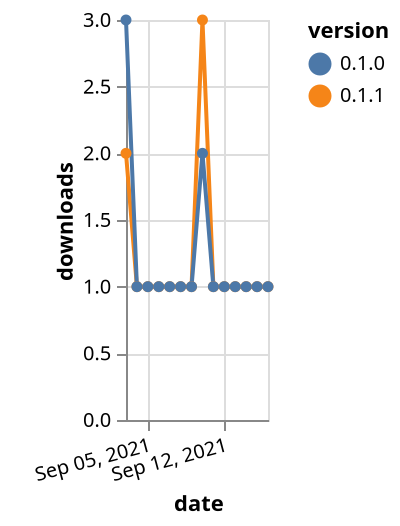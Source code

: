{"$schema": "https://vega.github.io/schema/vega-lite/v5.json", "description": "A simple bar chart with embedded data.", "data": {"values": [{"date": "2021-09-03", "total": 24, "delta": 2, "version": "0.1.1"}, {"date": "2021-09-04", "total": 25, "delta": 1, "version": "0.1.1"}, {"date": "2021-09-05", "total": 26, "delta": 1, "version": "0.1.1"}, {"date": "2021-09-06", "total": 27, "delta": 1, "version": "0.1.1"}, {"date": "2021-09-07", "total": 28, "delta": 1, "version": "0.1.1"}, {"date": "2021-09-08", "total": 29, "delta": 1, "version": "0.1.1"}, {"date": "2021-09-09", "total": 30, "delta": 1, "version": "0.1.1"}, {"date": "2021-09-10", "total": 33, "delta": 3, "version": "0.1.1"}, {"date": "2021-09-11", "total": 34, "delta": 1, "version": "0.1.1"}, {"date": "2021-09-12", "total": 35, "delta": 1, "version": "0.1.1"}, {"date": "2021-09-13", "total": 36, "delta": 1, "version": "0.1.1"}, {"date": "2021-09-14", "total": 37, "delta": 1, "version": "0.1.1"}, {"date": "2021-09-15", "total": 38, "delta": 1, "version": "0.1.1"}, {"date": "2021-09-16", "total": 39, "delta": 1, "version": "0.1.1"}, {"date": "2021-09-03", "total": 29, "delta": 3, "version": "0.1.0"}, {"date": "2021-09-04", "total": 30, "delta": 1, "version": "0.1.0"}, {"date": "2021-09-05", "total": 31, "delta": 1, "version": "0.1.0"}, {"date": "2021-09-06", "total": 32, "delta": 1, "version": "0.1.0"}, {"date": "2021-09-07", "total": 33, "delta": 1, "version": "0.1.0"}, {"date": "2021-09-08", "total": 34, "delta": 1, "version": "0.1.0"}, {"date": "2021-09-09", "total": 35, "delta": 1, "version": "0.1.0"}, {"date": "2021-09-10", "total": 37, "delta": 2, "version": "0.1.0"}, {"date": "2021-09-11", "total": 38, "delta": 1, "version": "0.1.0"}, {"date": "2021-09-12", "total": 39, "delta": 1, "version": "0.1.0"}, {"date": "2021-09-13", "total": 40, "delta": 1, "version": "0.1.0"}, {"date": "2021-09-14", "total": 41, "delta": 1, "version": "0.1.0"}, {"date": "2021-09-15", "total": 42, "delta": 1, "version": "0.1.0"}, {"date": "2021-09-16", "total": 43, "delta": 1, "version": "0.1.0"}]}, "width": "container", "mark": {"type": "line", "point": {"filled": true}}, "encoding": {"x": {"field": "date", "type": "temporal", "timeUnit": "yearmonthdate", "title": "date", "axis": {"labelAngle": -15}}, "y": {"field": "delta", "type": "quantitative", "title": "downloads"}, "color": {"field": "version", "type": "nominal"}, "tooltip": {"field": "delta"}}}